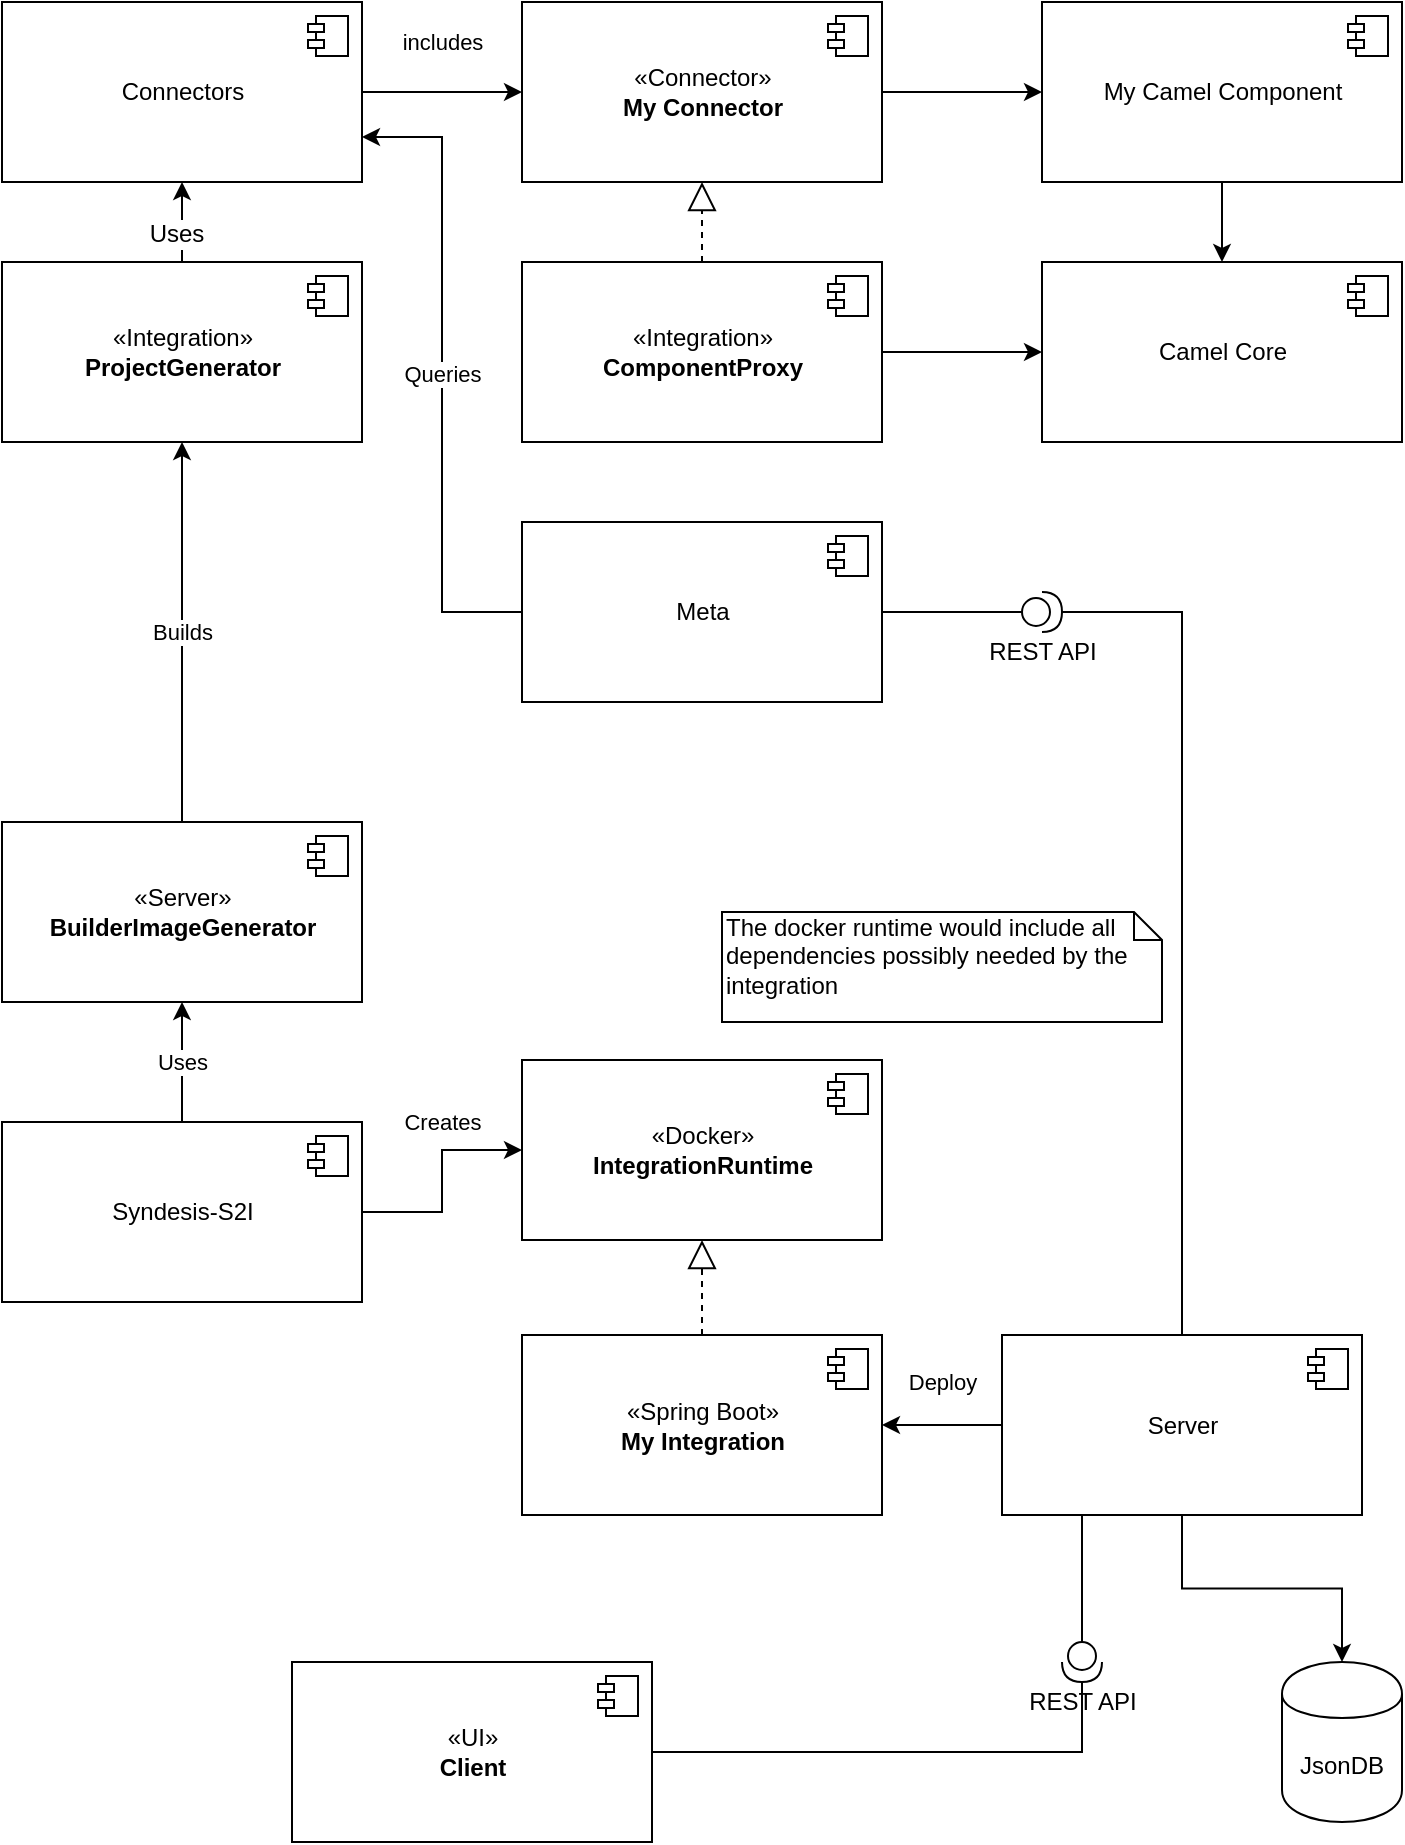 <mxfile version="11.2.8" type="device" pages="1"><diagram id="51zQ_57XNLdiDDOW-gwH" name="Page-1"><mxGraphModel dx="1422" dy="731" grid="1" gridSize="10" guides="1" tooltips="1" connect="1" arrows="1" fold="1" page="1" pageScale="1" pageWidth="850" pageHeight="1100" math="0" shadow="0"><root><mxCell id="0"/><mxCell id="1" parent="0"/><mxCell id="KCFhChnd3-tVtKaNSVgD-5" value="includes" style="edgeStyle=orthogonalEdgeStyle;rounded=0;orthogonalLoop=1;jettySize=auto;html=1;entryX=0;entryY=0.5;entryDx=0;entryDy=0;" parent="1" source="KCFhChnd3-tVtKaNSVgD-1" target="KCFhChnd3-tVtKaNSVgD-15" edge="1"><mxGeometry y="25" relative="1" as="geometry"><mxPoint as="offset"/></mxGeometry></mxCell><mxCell id="KCFhChnd3-tVtKaNSVgD-1" value="Connectors" style="html=1;" parent="1" vertex="1"><mxGeometry x="100" y="120" width="180" height="90" as="geometry"/></mxCell><mxCell id="KCFhChnd3-tVtKaNSVgD-2" value="" style="shape=component;jettyWidth=8;jettyHeight=4;" parent="KCFhChnd3-tVtKaNSVgD-1" vertex="1"><mxGeometry x="1" width="20" height="20" relative="1" as="geometry"><mxPoint x="-27" y="7" as="offset"/></mxGeometry></mxCell><mxCell id="KCFhChnd3-tVtKaNSVgD-8" value="" style="edgeStyle=orthogonalEdgeStyle;rounded=0;orthogonalLoop=1;jettySize=auto;html=1;exitX=1;exitY=0.589;exitDx=0;exitDy=0;exitPerimeter=0;" parent="1" source="KCFhChnd3-tVtKaNSVgD-15" target="KCFhChnd3-tVtKaNSVgD-6" edge="1"><mxGeometry relative="1" as="geometry"><Array as="points"><mxPoint x="540" y="165"/></Array></mxGeometry></mxCell><mxCell id="KCFhChnd3-tVtKaNSVgD-39" style="edgeStyle=orthogonalEdgeStyle;rounded=0;orthogonalLoop=1;jettySize=auto;html=1;exitX=0.5;exitY=1;exitDx=0;exitDy=0;entryX=0.5;entryY=0;entryDx=0;entryDy=0;" parent="1" source="KCFhChnd3-tVtKaNSVgD-6" target="KCFhChnd3-tVtKaNSVgD-36" edge="1"><mxGeometry relative="1" as="geometry"/></mxCell><mxCell id="KCFhChnd3-tVtKaNSVgD-6" value="My Camel Component" style="html=1;" parent="1" vertex="1"><mxGeometry x="620" y="120" width="180" height="90" as="geometry"/></mxCell><mxCell id="KCFhChnd3-tVtKaNSVgD-7" value="" style="shape=component;jettyWidth=8;jettyHeight=4;" parent="KCFhChnd3-tVtKaNSVgD-6" vertex="1"><mxGeometry x="1" width="20" height="20" relative="1" as="geometry"><mxPoint x="-27" y="7" as="offset"/></mxGeometry></mxCell><mxCell id="KCFhChnd3-tVtKaNSVgD-11" style="edgeStyle=orthogonalEdgeStyle;rounded=0;orthogonalLoop=1;jettySize=auto;html=1;exitX=0.5;exitY=0;exitDx=0;exitDy=0;" parent="1" source="KCFhChnd3-tVtKaNSVgD-18" target="KCFhChnd3-tVtKaNSVgD-1" edge="1"><mxGeometry relative="1" as="geometry"/></mxCell><mxCell id="KCFhChnd3-tVtKaNSVgD-12" value="Uses" style="text;html=1;resizable=0;points=[];align=center;verticalAlign=middle;labelBackgroundColor=#ffffff;" parent="KCFhChnd3-tVtKaNSVgD-11" vertex="1" connectable="0"><mxGeometry x="-0.307" y="3" relative="1" as="geometry"><mxPoint as="offset"/></mxGeometry></mxCell><mxCell id="KCFhChnd3-tVtKaNSVgD-38" style="edgeStyle=orthogonalEdgeStyle;rounded=0;orthogonalLoop=1;jettySize=auto;html=1;exitX=1;exitY=0.5;exitDx=0;exitDy=0;entryX=0;entryY=0.5;entryDx=0;entryDy=0;" parent="1" source="KCFhChnd3-tVtKaNSVgD-13" target="KCFhChnd3-tVtKaNSVgD-36" edge="1"><mxGeometry relative="1" as="geometry"/></mxCell><mxCell id="KCFhChnd3-tVtKaNSVgD-13" value="«Integration»&lt;br&gt;&lt;b&gt;ComponentProxy&lt;br&gt;&lt;/b&gt;" style="html=1;" parent="1" vertex="1"><mxGeometry x="360" y="250" width="180" height="90" as="geometry"/></mxCell><mxCell id="KCFhChnd3-tVtKaNSVgD-14" value="" style="shape=component;jettyWidth=8;jettyHeight=4;" parent="KCFhChnd3-tVtKaNSVgD-13" vertex="1"><mxGeometry x="1" width="20" height="20" relative="1" as="geometry"><mxPoint x="-27" y="7" as="offset"/></mxGeometry></mxCell><mxCell id="KCFhChnd3-tVtKaNSVgD-15" value="«Connector»&lt;br&gt;&lt;b&gt;My Connector&lt;br&gt;&lt;/b&gt;" style="html=1;" parent="1" vertex="1"><mxGeometry x="360" y="120" width="180" height="90" as="geometry"/></mxCell><mxCell id="KCFhChnd3-tVtKaNSVgD-16" value="" style="shape=component;jettyWidth=8;jettyHeight=4;" parent="KCFhChnd3-tVtKaNSVgD-15" vertex="1"><mxGeometry x="1" width="20" height="20" relative="1" as="geometry"><mxPoint x="-27" y="7" as="offset"/></mxGeometry></mxCell><mxCell id="KCFhChnd3-tVtKaNSVgD-17" value="" style="endArrow=block;dashed=1;endFill=0;endSize=12;html=1;exitX=0.5;exitY=0;exitDx=0;exitDy=0;" parent="1" source="KCFhChnd3-tVtKaNSVgD-13" target="KCFhChnd3-tVtKaNSVgD-15" edge="1"><mxGeometry width="160" relative="1" as="geometry"><mxPoint x="90" y="460" as="sourcePoint"/><mxPoint x="250" y="460" as="targetPoint"/></mxGeometry></mxCell><mxCell id="KCFhChnd3-tVtKaNSVgD-18" value="«Integration»&lt;br&gt;&lt;b&gt;ProjectGenerator&lt;br&gt;&lt;/b&gt;" style="html=1;" parent="1" vertex="1"><mxGeometry x="100" y="250" width="180" height="90" as="geometry"/></mxCell><mxCell id="KCFhChnd3-tVtKaNSVgD-19" value="" style="shape=component;jettyWidth=8;jettyHeight=4;" parent="KCFhChnd3-tVtKaNSVgD-18" vertex="1"><mxGeometry x="1" width="20" height="20" relative="1" as="geometry"><mxPoint x="-27" y="7" as="offset"/></mxGeometry></mxCell><mxCell id="KCFhChnd3-tVtKaNSVgD-22" value="Builds" style="edgeStyle=orthogonalEdgeStyle;rounded=0;orthogonalLoop=1;jettySize=auto;html=1;exitX=0.5;exitY=0;exitDx=0;exitDy=0;" parent="1" source="KCFhChnd3-tVtKaNSVgD-20" target="KCFhChnd3-tVtKaNSVgD-18" edge="1"><mxGeometry relative="1" as="geometry"/></mxCell><mxCell id="KCFhChnd3-tVtKaNSVgD-20" value="«Server»&lt;br&gt;&lt;b&gt;BuilderImageGenerator&lt;br&gt;&lt;/b&gt;" style="html=1;" parent="1" vertex="1"><mxGeometry x="100" y="530" width="180" height="90" as="geometry"/></mxCell><mxCell id="KCFhChnd3-tVtKaNSVgD-21" value="" style="shape=component;jettyWidth=8;jettyHeight=4;" parent="KCFhChnd3-tVtKaNSVgD-20" vertex="1"><mxGeometry x="1" width="20" height="20" relative="1" as="geometry"><mxPoint x="-27" y="7" as="offset"/></mxGeometry></mxCell><mxCell id="KCFhChnd3-tVtKaNSVgD-25" value="Uses" style="edgeStyle=orthogonalEdgeStyle;rounded=0;orthogonalLoop=1;jettySize=auto;html=1;exitX=0.5;exitY=0;exitDx=0;exitDy=0;" parent="1" source="KCFhChnd3-tVtKaNSVgD-23" target="KCFhChnd3-tVtKaNSVgD-20" edge="1"><mxGeometry relative="1" as="geometry"/></mxCell><mxCell id="KCFhChnd3-tVtKaNSVgD-26" value="Creates" style="edgeStyle=orthogonalEdgeStyle;rounded=0;orthogonalLoop=1;jettySize=auto;html=1;exitX=1;exitY=0.5;exitDx=0;exitDy=0;entryX=0;entryY=0.5;entryDx=0;entryDy=0;" parent="1" source="KCFhChnd3-tVtKaNSVgD-23" target="KCFhChnd3-tVtKaNSVgD-27" edge="1"><mxGeometry x="0.279" y="14" relative="1" as="geometry"><mxPoint x="360" y="785" as="targetPoint"/><mxPoint as="offset"/></mxGeometry></mxCell><mxCell id="KCFhChnd3-tVtKaNSVgD-23" value="Syndesis-S2I" style="html=1;" parent="1" vertex="1"><mxGeometry x="100" y="680" width="180" height="90" as="geometry"/></mxCell><mxCell id="KCFhChnd3-tVtKaNSVgD-24" value="" style="shape=component;jettyWidth=8;jettyHeight=4;" parent="KCFhChnd3-tVtKaNSVgD-23" vertex="1"><mxGeometry x="1" width="20" height="20" relative="1" as="geometry"><mxPoint x="-27" y="7" as="offset"/></mxGeometry></mxCell><mxCell id="KCFhChnd3-tVtKaNSVgD-27" value="«Docker»&lt;br&gt;&lt;b&gt;IntegrationRuntime&lt;br&gt;&lt;/b&gt;" style="html=1;" parent="1" vertex="1"><mxGeometry x="360" y="649" width="180" height="90" as="geometry"/></mxCell><mxCell id="KCFhChnd3-tVtKaNSVgD-28" value="" style="shape=component;jettyWidth=8;jettyHeight=4;" parent="KCFhChnd3-tVtKaNSVgD-27" vertex="1"><mxGeometry x="1" width="20" height="20" relative="1" as="geometry"><mxPoint x="-27" y="7" as="offset"/></mxGeometry></mxCell><mxCell id="KCFhChnd3-tVtKaNSVgD-31" value="" style="endArrow=block;dashed=1;endFill=0;endSize=12;html=1;exitX=0.5;exitY=0;exitDx=0;exitDy=0;" parent="1" source="KCFhChnd3-tVtKaNSVgD-32" target="KCFhChnd3-tVtKaNSVgD-27" edge="1"><mxGeometry width="160" relative="1" as="geometry"><mxPoint x="439" y="929" as="sourcePoint"/><mxPoint x="439" y="859" as="targetPoint"/></mxGeometry></mxCell><mxCell id="KCFhChnd3-tVtKaNSVgD-32" value="«Spring Boot»&lt;br&gt;&lt;b&gt;My Integration&lt;br&gt;&lt;/b&gt;" style="html=1;" parent="1" vertex="1"><mxGeometry x="360" y="786.5" width="180" height="90" as="geometry"/></mxCell><mxCell id="KCFhChnd3-tVtKaNSVgD-33" value="" style="shape=component;jettyWidth=8;jettyHeight=4;" parent="KCFhChnd3-tVtKaNSVgD-32" vertex="1"><mxGeometry x="1" width="20" height="20" relative="1" as="geometry"><mxPoint x="-27" y="7" as="offset"/></mxGeometry></mxCell><mxCell id="KCFhChnd3-tVtKaNSVgD-34" value="The docker runtime would include all dependencies possibly needed by the integration" style="shape=note;whiteSpace=wrap;html=1;size=14;verticalAlign=top;align=left;spacingTop=-6;" parent="1" vertex="1"><mxGeometry x="460" y="575" width="220" height="55" as="geometry"/></mxCell><mxCell id="KCFhChnd3-tVtKaNSVgD-36" value="Camel Core" style="html=1;" parent="1" vertex="1"><mxGeometry x="620" y="250" width="180" height="90" as="geometry"/></mxCell><mxCell id="KCFhChnd3-tVtKaNSVgD-37" value="" style="shape=component;jettyWidth=8;jettyHeight=4;" parent="KCFhChnd3-tVtKaNSVgD-36" vertex="1"><mxGeometry x="1" width="20" height="20" relative="1" as="geometry"><mxPoint x="-27" y="7" as="offset"/></mxGeometry></mxCell><mxCell id="KCFhChnd3-tVtKaNSVgD-42" value="Queries" style="edgeStyle=orthogonalEdgeStyle;rounded=0;orthogonalLoop=1;jettySize=auto;html=1;exitX=0;exitY=0.5;exitDx=0;exitDy=0;entryX=1;entryY=0.75;entryDx=0;entryDy=0;" parent="1" source="KCFhChnd3-tVtKaNSVgD-40" target="KCFhChnd3-tVtKaNSVgD-1" edge="1"><mxGeometry relative="1" as="geometry"/></mxCell><mxCell id="KCFhChnd3-tVtKaNSVgD-50" style="edgeStyle=orthogonalEdgeStyle;rounded=0;orthogonalLoop=1;jettySize=auto;html=1;exitX=1;exitY=0.5;exitDx=0;exitDy=0;entryX=0;entryY=0.5;entryDx=0;entryDy=0;entryPerimeter=0;endArrow=none;endFill=0;" parent="1" source="KCFhChnd3-tVtKaNSVgD-40" target="KCFhChnd3-tVtKaNSVgD-43" edge="1"><mxGeometry relative="1" as="geometry"/></mxCell><mxCell id="KCFhChnd3-tVtKaNSVgD-40" value="Meta" style="html=1;" parent="1" vertex="1"><mxGeometry x="360" y="380" width="180" height="90" as="geometry"/></mxCell><mxCell id="KCFhChnd3-tVtKaNSVgD-41" value="" style="shape=component;jettyWidth=8;jettyHeight=4;" parent="KCFhChnd3-tVtKaNSVgD-40" vertex="1"><mxGeometry x="1" width="20" height="20" relative="1" as="geometry"><mxPoint x="-27" y="7" as="offset"/></mxGeometry></mxCell><mxCell id="KCFhChnd3-tVtKaNSVgD-43" value="REST API" style="shape=providedRequiredInterface;html=1;verticalLabelPosition=bottom;" parent="1" vertex="1"><mxGeometry x="610" y="415" width="20" height="20" as="geometry"/></mxCell><mxCell id="KCFhChnd3-tVtKaNSVgD-54" style="edgeStyle=orthogonalEdgeStyle;rounded=0;orthogonalLoop=1;jettySize=auto;html=1;exitX=0.5;exitY=1;exitDx=0;exitDy=0;" parent="1" source="KCFhChnd3-tVtKaNSVgD-51" target="KCFhChnd3-tVtKaNSVgD-53" edge="1"><mxGeometry relative="1" as="geometry"/></mxCell><mxCell id="rJdSh8TGZY2WqQU-0h1A-1" style="edgeStyle=orthogonalEdgeStyle;rounded=0;orthogonalLoop=1;jettySize=auto;html=1;exitX=0.5;exitY=0;exitDx=0;exitDy=0;entryX=1;entryY=0.5;entryDx=0;entryDy=0;entryPerimeter=0;endArrow=none;endFill=0;" parent="1" source="KCFhChnd3-tVtKaNSVgD-51" target="KCFhChnd3-tVtKaNSVgD-43" edge="1"><mxGeometry relative="1" as="geometry"><Array as="points"><mxPoint x="690" y="425"/></Array></mxGeometry></mxCell><mxCell id="rJdSh8TGZY2WqQU-0h1A-3" style="edgeStyle=orthogonalEdgeStyle;rounded=0;orthogonalLoop=1;jettySize=auto;html=1;exitX=0.25;exitY=1;exitDx=0;exitDy=0;entryX=0;entryY=0.5;entryDx=0;entryDy=0;entryPerimeter=0;endArrow=none;endFill=0;" parent="1" source="KCFhChnd3-tVtKaNSVgD-51" target="rJdSh8TGZY2WqQU-0h1A-2" edge="1"><mxGeometry relative="1" as="geometry"><Array as="points"><mxPoint x="640" y="877"/></Array></mxGeometry></mxCell><mxCell id="U2TCX0_h9ToQn81Wf4xZ-2" value="Deploy" style="edgeStyle=orthogonalEdgeStyle;rounded=0;orthogonalLoop=1;jettySize=auto;html=1;exitX=0;exitY=0.5;exitDx=0;exitDy=0;entryX=1;entryY=0.5;entryDx=0;entryDy=0;" edge="1" parent="1" source="KCFhChnd3-tVtKaNSVgD-51" target="KCFhChnd3-tVtKaNSVgD-32"><mxGeometry y="-22" relative="1" as="geometry"><mxPoint as="offset"/></mxGeometry></mxCell><mxCell id="KCFhChnd3-tVtKaNSVgD-51" value="Server" style="html=1;" parent="1" vertex="1"><mxGeometry x="600" y="786.5" width="180" height="90" as="geometry"/></mxCell><mxCell id="KCFhChnd3-tVtKaNSVgD-52" value="" style="shape=component;jettyWidth=8;jettyHeight=4;" parent="KCFhChnd3-tVtKaNSVgD-51" vertex="1"><mxGeometry x="1" width="20" height="20" relative="1" as="geometry"><mxPoint x="-27" y="7" as="offset"/></mxGeometry></mxCell><mxCell id="KCFhChnd3-tVtKaNSVgD-53" value="JsonDB" style="shape=cylinder;whiteSpace=wrap;html=1;boundedLbl=1;backgroundOutline=1;" parent="1" vertex="1"><mxGeometry x="740" y="950" width="60" height="80" as="geometry"/></mxCell><mxCell id="rJdSh8TGZY2WqQU-0h1A-2" value="REST API" style="shape=providedRequiredInterface;html=1;verticalLabelPosition=bottom;direction=south;" parent="1" vertex="1"><mxGeometry x="630" y="940" width="20" height="20" as="geometry"/></mxCell><mxCell id="rJdSh8TGZY2WqQU-0h1A-6" style="edgeStyle=orthogonalEdgeStyle;rounded=0;orthogonalLoop=1;jettySize=auto;html=1;exitX=1;exitY=0.5;exitDx=0;exitDy=0;entryX=1;entryY=0.5;entryDx=0;entryDy=0;entryPerimeter=0;endArrow=none;endFill=0;" parent="1" source="rJdSh8TGZY2WqQU-0h1A-4" target="rJdSh8TGZY2WqQU-0h1A-2" edge="1"><mxGeometry relative="1" as="geometry"/></mxCell><mxCell id="rJdSh8TGZY2WqQU-0h1A-4" value="«UI»&lt;br&gt;&lt;b&gt;Client&lt;/b&gt;" style="html=1;" parent="1" vertex="1"><mxGeometry x="245" y="950" width="180" height="90" as="geometry"/></mxCell><mxCell id="rJdSh8TGZY2WqQU-0h1A-5" value="" style="shape=component;jettyWidth=8;jettyHeight=4;" parent="rJdSh8TGZY2WqQU-0h1A-4" vertex="1"><mxGeometry x="1" width="20" height="20" relative="1" as="geometry"><mxPoint x="-27" y="7" as="offset"/></mxGeometry></mxCell></root></mxGraphModel></diagram></mxfile>